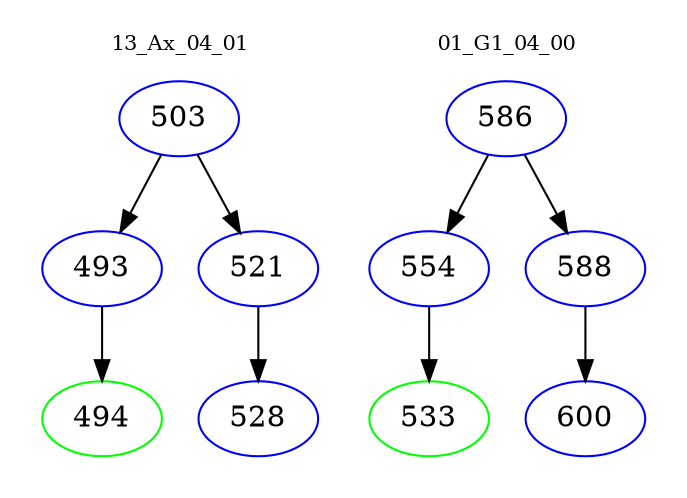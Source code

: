 digraph{
subgraph cluster_0 {
color = white
label = "13_Ax_04_01";
fontsize=10;
T0_503 [label="503", color="blue"]
T0_503 -> T0_493 [color="black"]
T0_493 [label="493", color="blue"]
T0_493 -> T0_494 [color="black"]
T0_494 [label="494", color="green"]
T0_503 -> T0_521 [color="black"]
T0_521 [label="521", color="blue"]
T0_521 -> T0_528 [color="black"]
T0_528 [label="528", color="blue"]
}
subgraph cluster_1 {
color = white
label = "01_G1_04_00";
fontsize=10;
T1_586 [label="586", color="blue"]
T1_586 -> T1_554 [color="black"]
T1_554 [label="554", color="blue"]
T1_554 -> T1_533 [color="black"]
T1_533 [label="533", color="green"]
T1_586 -> T1_588 [color="black"]
T1_588 [label="588", color="blue"]
T1_588 -> T1_600 [color="black"]
T1_600 [label="600", color="blue"]
}
}
